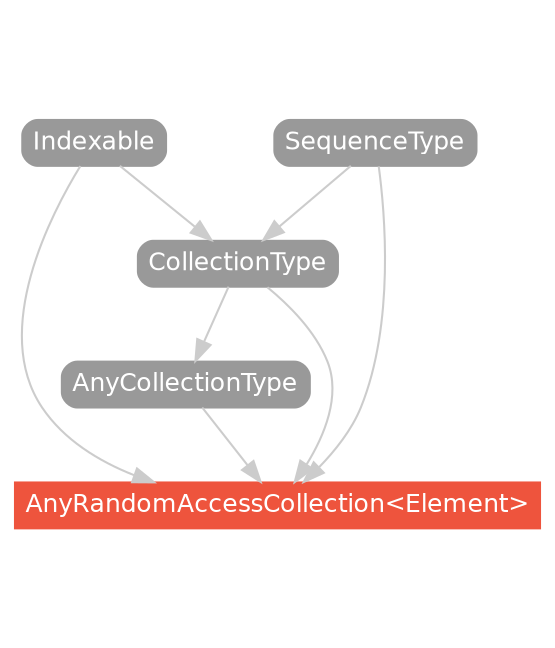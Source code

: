 strict digraph "AnyRandomAccessCollection<Element> - Type Hierarchy - SwiftDoc.org" {
    pad="0.1,0.8"
    node [shape=box, style="filled,rounded", color="#999999", fillcolor="#999999", fontcolor=white, fontname=Helvetica, fontnames="Helvetica,sansserif", fontsize=12, margin="0.07,0.05", height="0.3"]
    edge [color="#cccccc"]
    "AnyCollectionType" [URL="/protocol/AnyCollectionType/"]
    "AnyRandomAccessCollection<Element>" [URL="/type/AnyRandomAccessCollection/", style="filled", fillcolor="#ee543d", color="#ee543d"]
    "CollectionType" [URL="/protocol/CollectionType/"]
    "Indexable" [URL="/protocol/Indexable/"]
    "SequenceType" [URL="/protocol/SequenceType/"]    "AnyCollectionType" -> "AnyRandomAccessCollection<Element>"
    "CollectionType" -> "AnyRandomAccessCollection<Element>"
    "Indexable" -> "AnyRandomAccessCollection<Element>"
    "SequenceType" -> "AnyRandomAccessCollection<Element>"
    "CollectionType" -> "AnyCollectionType"
    "Indexable" -> "CollectionType"
    "SequenceType" -> "CollectionType"
    "Indexable" -> "CollectionType"
    "SequenceType" -> "CollectionType"
    subgraph Types {
        rank = max; "AnyRandomAccessCollection<Element>";
    }
}